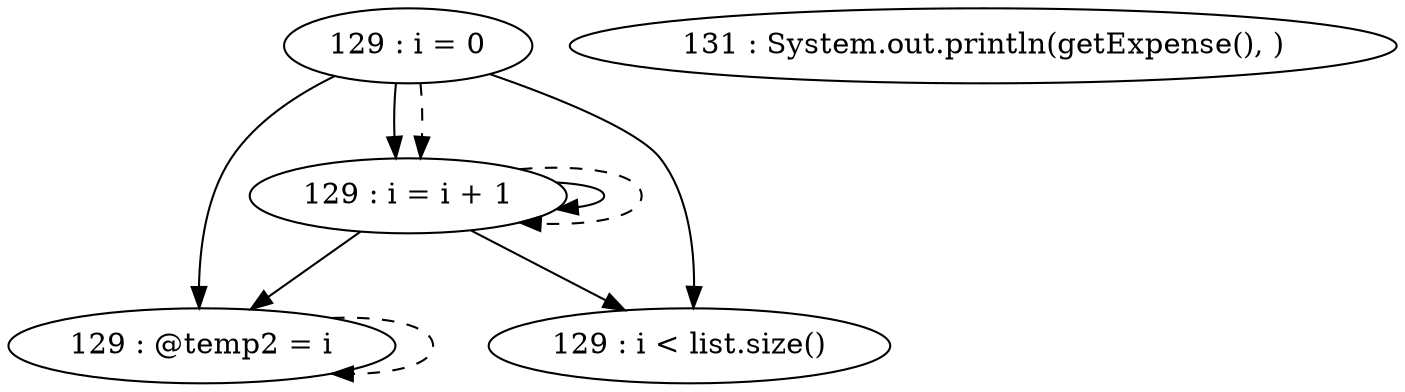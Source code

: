 digraph G {
"129 : i = 0"
"129 : i = 0" -> "129 : @temp2 = i"
"129 : i = 0" -> "129 : i < list.size()"
"129 : i = 0" -> "129 : i = i + 1"
"129 : i = 0" -> "129 : i = i + 1" [style=dashed]
"129 : i < list.size()"
"131 : System.out.println(getExpense(), )"
"129 : @temp2 = i"
"129 : @temp2 = i" -> "129 : @temp2 = i" [style=dashed]
"129 : i = i + 1"
"129 : i = i + 1" -> "129 : @temp2 = i"
"129 : i = i + 1" -> "129 : i < list.size()"
"129 : i = i + 1" -> "129 : i = i + 1"
"129 : i = i + 1" -> "129 : i = i + 1" [style=dashed]
}